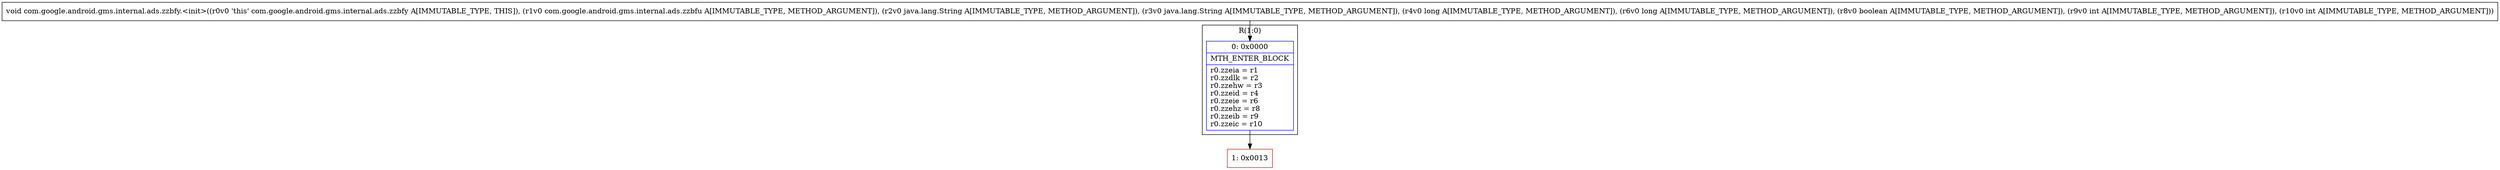 digraph "CFG forcom.google.android.gms.internal.ads.zzbfy.\<init\>(Lcom\/google\/android\/gms\/internal\/ads\/zzbfu;Ljava\/lang\/String;Ljava\/lang\/String;JJZII)V" {
subgraph cluster_Region_244608945 {
label = "R(1:0)";
node [shape=record,color=blue];
Node_0 [shape=record,label="{0\:\ 0x0000|MTH_ENTER_BLOCK\l|r0.zzeia = r1\lr0.zzdlk = r2\lr0.zzehw = r3\lr0.zzeid = r4\lr0.zzeie = r6\lr0.zzehz = r8\lr0.zzeib = r9\lr0.zzeic = r10\l}"];
}
Node_1 [shape=record,color=red,label="{1\:\ 0x0013}"];
MethodNode[shape=record,label="{void com.google.android.gms.internal.ads.zzbfy.\<init\>((r0v0 'this' com.google.android.gms.internal.ads.zzbfy A[IMMUTABLE_TYPE, THIS]), (r1v0 com.google.android.gms.internal.ads.zzbfu A[IMMUTABLE_TYPE, METHOD_ARGUMENT]), (r2v0 java.lang.String A[IMMUTABLE_TYPE, METHOD_ARGUMENT]), (r3v0 java.lang.String A[IMMUTABLE_TYPE, METHOD_ARGUMENT]), (r4v0 long A[IMMUTABLE_TYPE, METHOD_ARGUMENT]), (r6v0 long A[IMMUTABLE_TYPE, METHOD_ARGUMENT]), (r8v0 boolean A[IMMUTABLE_TYPE, METHOD_ARGUMENT]), (r9v0 int A[IMMUTABLE_TYPE, METHOD_ARGUMENT]), (r10v0 int A[IMMUTABLE_TYPE, METHOD_ARGUMENT])) }"];
MethodNode -> Node_0;
Node_0 -> Node_1;
}

